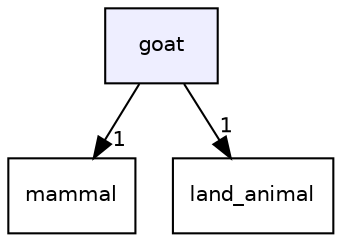 digraph "goat" {
  compound=true
  node [ fontsize="10", fontname="Helvetica"];
  edge [ labelfontsize="10", labelfontname="Helvetica"];
  dir_e39b4a86c5d7aac88160bc2377eeac29 [shape=box, label="goat", style="filled", fillcolor="#eeeeff", pencolor="black", URL="dir_e39b4a86c5d7aac88160bc2377eeac29.html"];
  dir_7d9fa14e413bd664dca6d5c8691fddd9 [shape=box label="mammal" URL="dir_7d9fa14e413bd664dca6d5c8691fddd9.html"];
  dir_83a52d803fb4dfb8ef6086e0996b54b1 [shape=box label="land_animal" URL="dir_83a52d803fb4dfb8ef6086e0996b54b1.html"];
  dir_e39b4a86c5d7aac88160bc2377eeac29->dir_7d9fa14e413bd664dca6d5c8691fddd9 [headlabel="1", labeldistance=1.5 headhref="dir_000019_000028.html"];
  dir_e39b4a86c5d7aac88160bc2377eeac29->dir_83a52d803fb4dfb8ef6086e0996b54b1 [headlabel="1", labeldistance=1.5 headhref="dir_000019_000024.html"];
}
